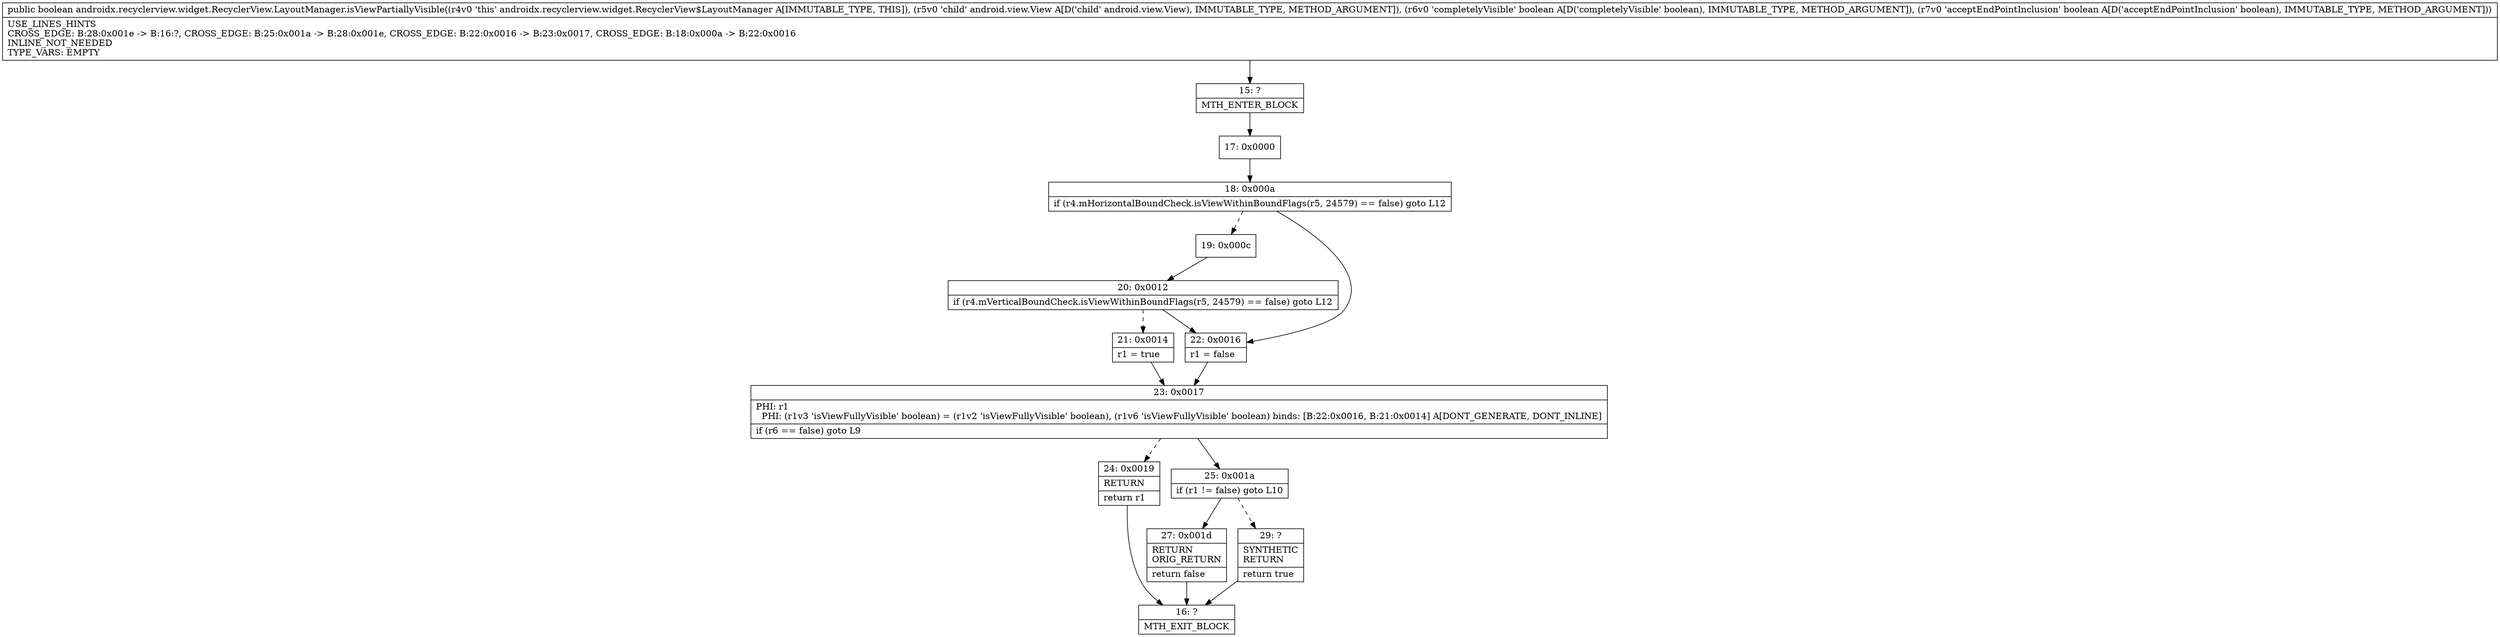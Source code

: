 digraph "CFG forandroidx.recyclerview.widget.RecyclerView.LayoutManager.isViewPartiallyVisible(Landroid\/view\/View;ZZ)Z" {
Node_15 [shape=record,label="{15\:\ ?|MTH_ENTER_BLOCK\l}"];
Node_17 [shape=record,label="{17\:\ 0x0000}"];
Node_18 [shape=record,label="{18\:\ 0x000a|if (r4.mHorizontalBoundCheck.isViewWithinBoundFlags(r5, 24579) == false) goto L12\l}"];
Node_19 [shape=record,label="{19\:\ 0x000c}"];
Node_20 [shape=record,label="{20\:\ 0x0012|if (r4.mVerticalBoundCheck.isViewWithinBoundFlags(r5, 24579) == false) goto L12\l}"];
Node_21 [shape=record,label="{21\:\ 0x0014|r1 = true\l}"];
Node_23 [shape=record,label="{23\:\ 0x0017|PHI: r1 \l  PHI: (r1v3 'isViewFullyVisible' boolean) = (r1v2 'isViewFullyVisible' boolean), (r1v6 'isViewFullyVisible' boolean) binds: [B:22:0x0016, B:21:0x0014] A[DONT_GENERATE, DONT_INLINE]\l|if (r6 == false) goto L9\l}"];
Node_24 [shape=record,label="{24\:\ 0x0019|RETURN\l|return r1\l}"];
Node_16 [shape=record,label="{16\:\ ?|MTH_EXIT_BLOCK\l}"];
Node_25 [shape=record,label="{25\:\ 0x001a|if (r1 != false) goto L10\l}"];
Node_27 [shape=record,label="{27\:\ 0x001d|RETURN\lORIG_RETURN\l|return false\l}"];
Node_29 [shape=record,label="{29\:\ ?|SYNTHETIC\lRETURN\l|return true\l}"];
Node_22 [shape=record,label="{22\:\ 0x0016|r1 = false\l}"];
MethodNode[shape=record,label="{public boolean androidx.recyclerview.widget.RecyclerView.LayoutManager.isViewPartiallyVisible((r4v0 'this' androidx.recyclerview.widget.RecyclerView$LayoutManager A[IMMUTABLE_TYPE, THIS]), (r5v0 'child' android.view.View A[D('child' android.view.View), IMMUTABLE_TYPE, METHOD_ARGUMENT]), (r6v0 'completelyVisible' boolean A[D('completelyVisible' boolean), IMMUTABLE_TYPE, METHOD_ARGUMENT]), (r7v0 'acceptEndPointInclusion' boolean A[D('acceptEndPointInclusion' boolean), IMMUTABLE_TYPE, METHOD_ARGUMENT]))  | USE_LINES_HINTS\lCROSS_EDGE: B:28:0x001e \-\> B:16:?, CROSS_EDGE: B:25:0x001a \-\> B:28:0x001e, CROSS_EDGE: B:22:0x0016 \-\> B:23:0x0017, CROSS_EDGE: B:18:0x000a \-\> B:22:0x0016\lINLINE_NOT_NEEDED\lTYPE_VARS: EMPTY\l}"];
MethodNode -> Node_15;Node_15 -> Node_17;
Node_17 -> Node_18;
Node_18 -> Node_19[style=dashed];
Node_18 -> Node_22;
Node_19 -> Node_20;
Node_20 -> Node_21[style=dashed];
Node_20 -> Node_22;
Node_21 -> Node_23;
Node_23 -> Node_24[style=dashed];
Node_23 -> Node_25;
Node_24 -> Node_16;
Node_25 -> Node_27;
Node_25 -> Node_29[style=dashed];
Node_27 -> Node_16;
Node_29 -> Node_16;
Node_22 -> Node_23;
}

